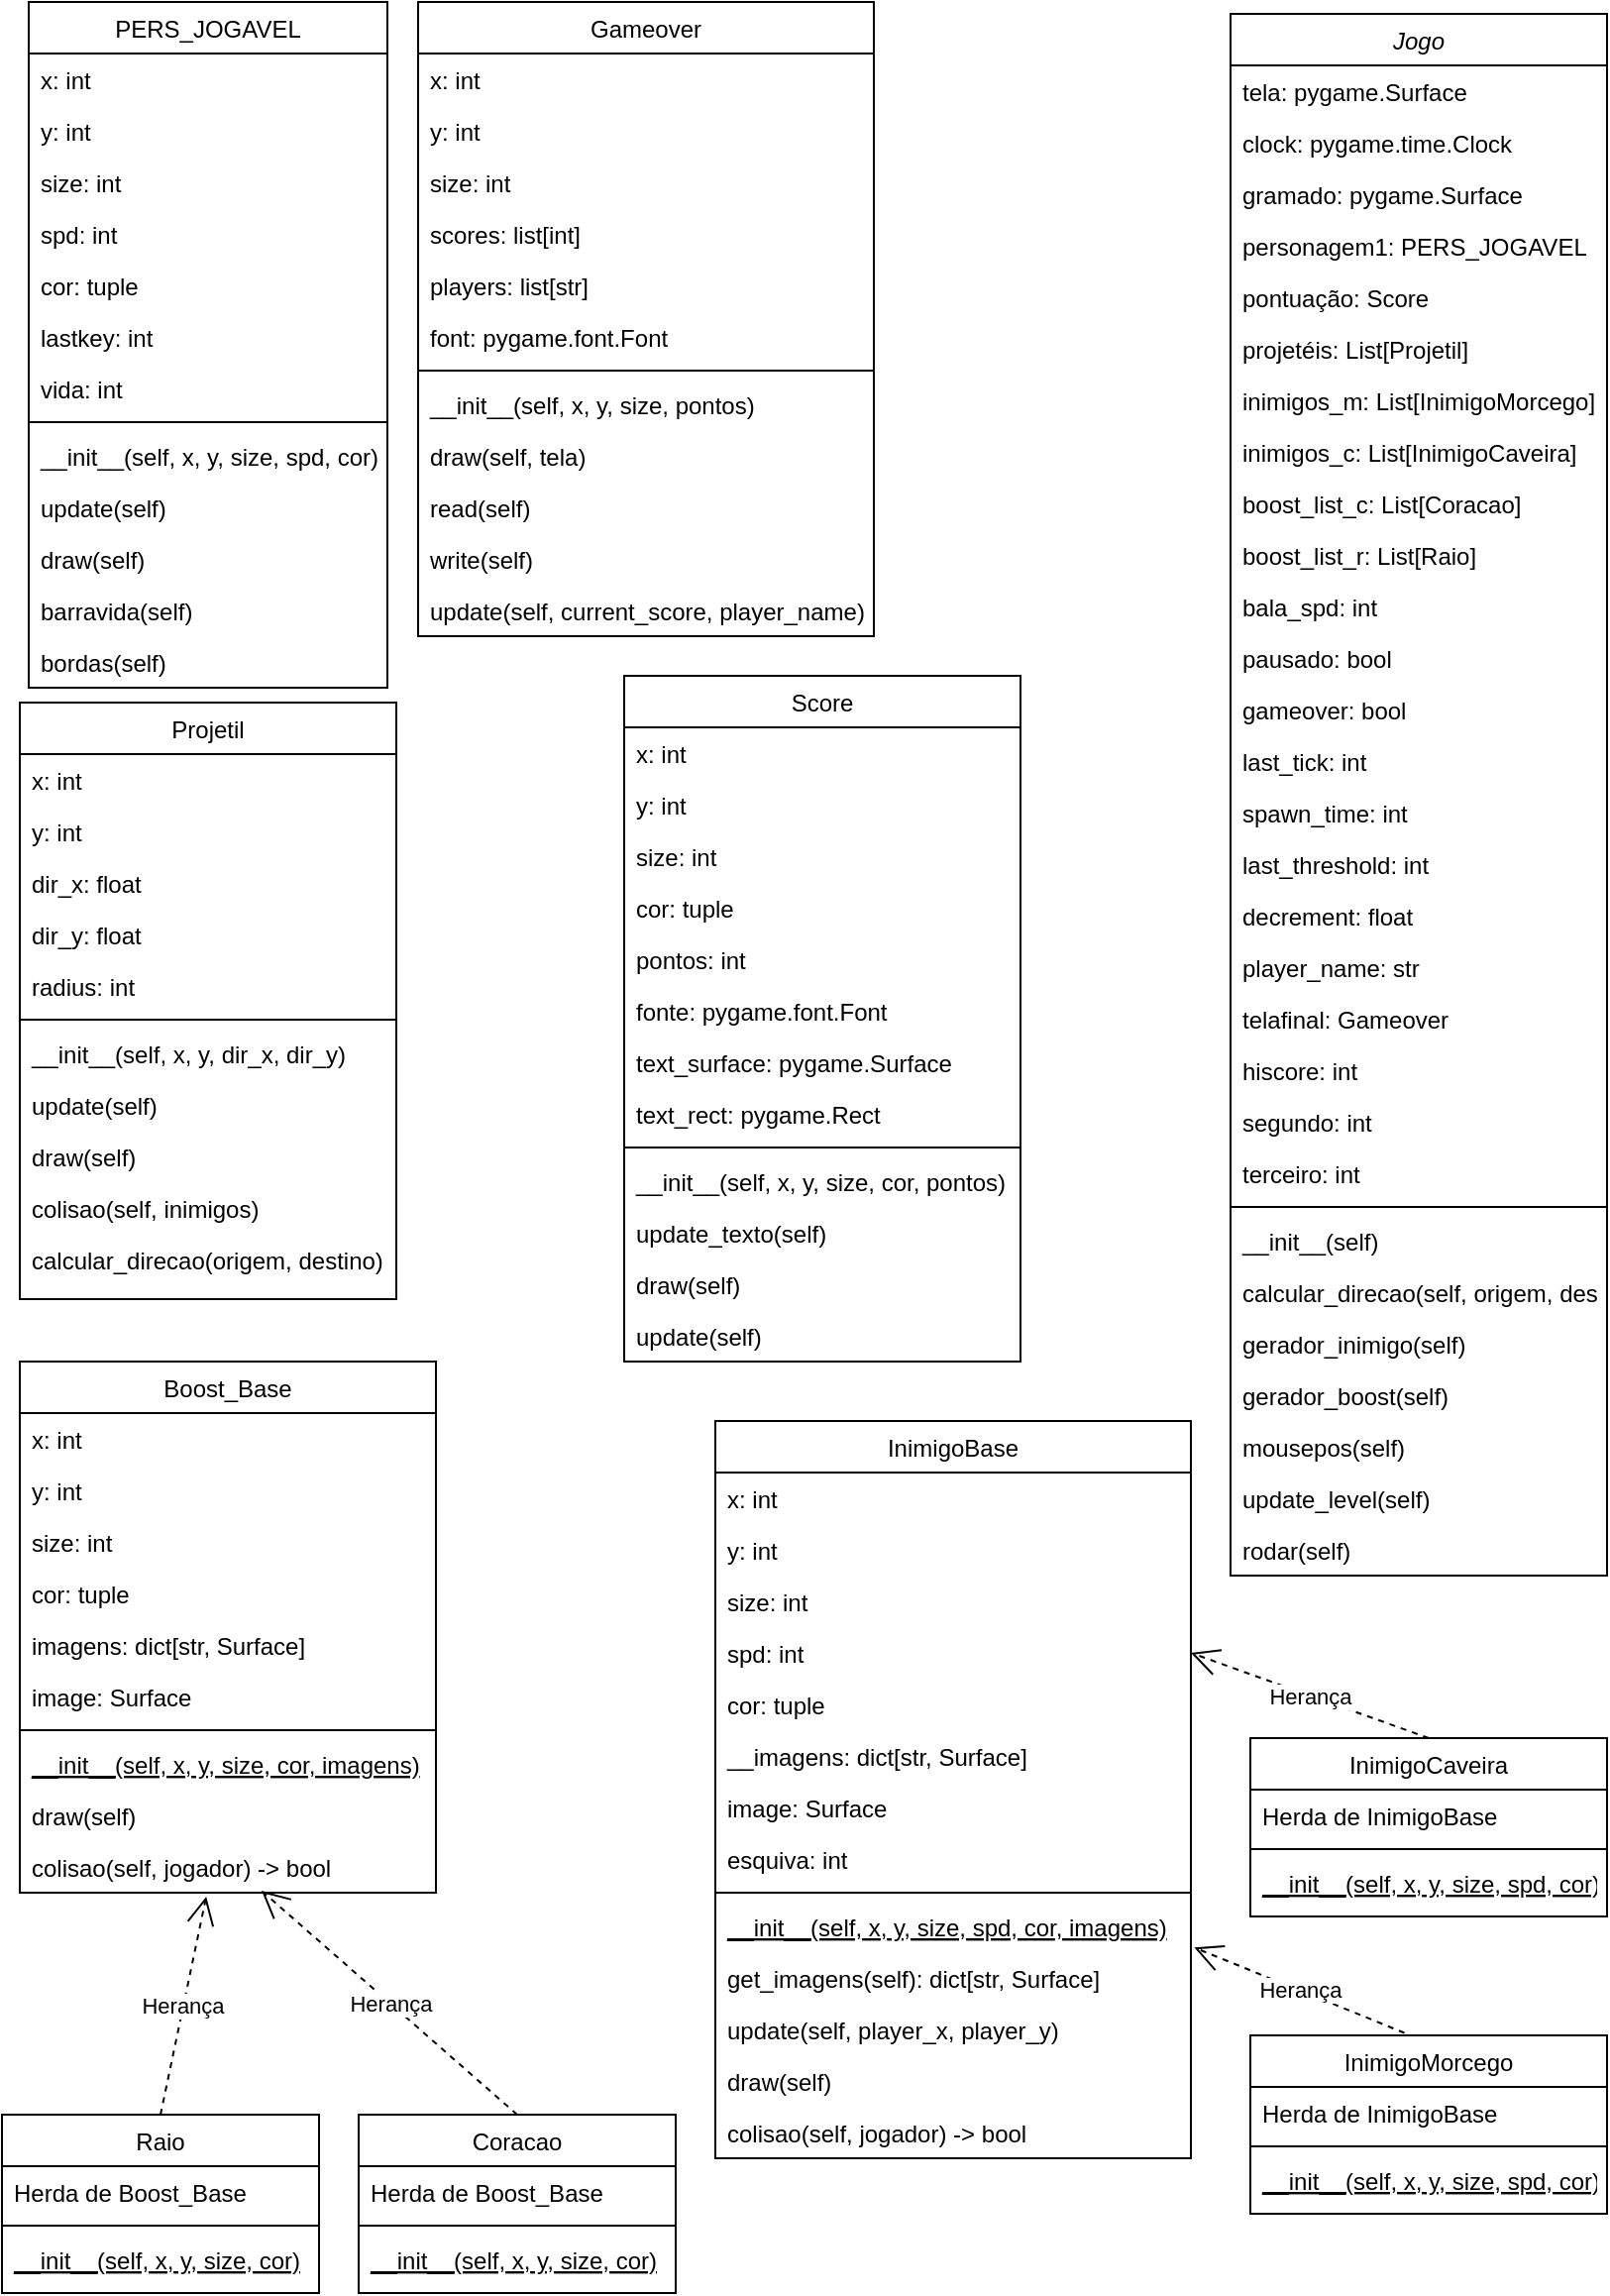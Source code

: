 <mxfile version="24.7.7">
  <diagram id="C5RBs43oDa-KdzZeNtuy" name="Page-1">
    <mxGraphModel dx="2143" dy="1162" grid="1" gridSize="10" guides="1" tooltips="1" connect="1" arrows="1" fold="1" page="1" pageScale="1" pageWidth="827" pageHeight="1169" math="0" shadow="0">
      <root>
        <mxCell id="WIyWlLk6GJQsqaUBKTNV-0" />
        <mxCell id="WIyWlLk6GJQsqaUBKTNV-1" parent="WIyWlLk6GJQsqaUBKTNV-0" />
        <mxCell id="zkfFHV4jXpPFQw0GAbJ--0" value="Jogo" style="swimlane;fontStyle=2;align=center;verticalAlign=top;childLayout=stackLayout;horizontal=1;startSize=26;horizontalStack=0;resizeParent=1;resizeLast=0;collapsible=1;marginBottom=0;rounded=0;shadow=0;strokeWidth=1;" parent="WIyWlLk6GJQsqaUBKTNV-1" vertex="1">
          <mxGeometry x="620" y="10" width="190" height="788" as="geometry">
            <mxRectangle x="230" y="140" width="160" height="26" as="alternateBounds" />
          </mxGeometry>
        </mxCell>
        <mxCell id="zkfFHV4jXpPFQw0GAbJ--1" value="tela: pygame.Surface" style="text;align=left;verticalAlign=top;spacingLeft=4;spacingRight=4;overflow=hidden;rotatable=0;points=[[0,0.5],[1,0.5]];portConstraint=eastwest;" parent="zkfFHV4jXpPFQw0GAbJ--0" vertex="1">
          <mxGeometry y="26" width="190" height="26" as="geometry" />
        </mxCell>
        <mxCell id="zkfFHV4jXpPFQw0GAbJ--2" value="clock: pygame.time.Clock" style="text;align=left;verticalAlign=top;spacingLeft=4;spacingRight=4;overflow=hidden;rotatable=0;points=[[0,0.5],[1,0.5]];portConstraint=eastwest;rounded=0;shadow=0;html=0;" parent="zkfFHV4jXpPFQw0GAbJ--0" vertex="1">
          <mxGeometry y="52" width="190" height="26" as="geometry" />
        </mxCell>
        <mxCell id="zkfFHV4jXpPFQw0GAbJ--3" value="gramado: pygame.Surface" style="text;align=left;verticalAlign=top;spacingLeft=4;spacingRight=4;overflow=hidden;rotatable=0;points=[[0,0.5],[1,0.5]];portConstraint=eastwest;rounded=0;shadow=0;html=0;" parent="zkfFHV4jXpPFQw0GAbJ--0" vertex="1">
          <mxGeometry y="78" width="190" height="26" as="geometry" />
        </mxCell>
        <mxCell id="hK6CQX14Q5LhynV_BCRK-99" value="personagem1: PERS_JOGAVEL" style="text;align=left;verticalAlign=top;spacingLeft=4;spacingRight=4;overflow=hidden;rotatable=0;points=[[0,0.5],[1,0.5]];portConstraint=eastwest;rounded=0;shadow=0;html=0;" vertex="1" parent="zkfFHV4jXpPFQw0GAbJ--0">
          <mxGeometry y="104" width="190" height="26" as="geometry" />
        </mxCell>
        <mxCell id="hK6CQX14Q5LhynV_BCRK-102" value="pontuação: Score" style="text;align=left;verticalAlign=top;spacingLeft=4;spacingRight=4;overflow=hidden;rotatable=0;points=[[0,0.5],[1,0.5]];portConstraint=eastwest;rounded=0;shadow=0;html=0;" vertex="1" parent="zkfFHV4jXpPFQw0GAbJ--0">
          <mxGeometry y="130" width="190" height="26" as="geometry" />
        </mxCell>
        <mxCell id="hK6CQX14Q5LhynV_BCRK-103" value="projetéis: List[Projetil]" style="text;align=left;verticalAlign=top;spacingLeft=4;spacingRight=4;overflow=hidden;rotatable=0;points=[[0,0.5],[1,0.5]];portConstraint=eastwest;rounded=0;shadow=0;html=0;" vertex="1" parent="zkfFHV4jXpPFQw0GAbJ--0">
          <mxGeometry y="156" width="190" height="26" as="geometry" />
        </mxCell>
        <mxCell id="hK6CQX14Q5LhynV_BCRK-104" value="inimigos_m: List[InimigoMorcego]" style="text;align=left;verticalAlign=top;spacingLeft=4;spacingRight=4;overflow=hidden;rotatable=0;points=[[0,0.5],[1,0.5]];portConstraint=eastwest;rounded=0;shadow=0;html=0;" vertex="1" parent="zkfFHV4jXpPFQw0GAbJ--0">
          <mxGeometry y="182" width="190" height="26" as="geometry" />
        </mxCell>
        <mxCell id="hK6CQX14Q5LhynV_BCRK-105" value="inimigos_c: List[InimigoCaveira]" style="text;align=left;verticalAlign=top;spacingLeft=4;spacingRight=4;overflow=hidden;rotatable=0;points=[[0,0.5],[1,0.5]];portConstraint=eastwest;rounded=0;shadow=0;html=0;" vertex="1" parent="zkfFHV4jXpPFQw0GAbJ--0">
          <mxGeometry y="208" width="190" height="26" as="geometry" />
        </mxCell>
        <mxCell id="hK6CQX14Q5LhynV_BCRK-106" value="boost_list_c: List[Coracao]" style="text;align=left;verticalAlign=top;spacingLeft=4;spacingRight=4;overflow=hidden;rotatable=0;points=[[0,0.5],[1,0.5]];portConstraint=eastwest;rounded=0;shadow=0;html=0;" vertex="1" parent="zkfFHV4jXpPFQw0GAbJ--0">
          <mxGeometry y="234" width="190" height="26" as="geometry" />
        </mxCell>
        <mxCell id="hK6CQX14Q5LhynV_BCRK-107" value="boost_list_r: List[Raio]" style="text;align=left;verticalAlign=top;spacingLeft=4;spacingRight=4;overflow=hidden;rotatable=0;points=[[0,0.5],[1,0.5]];portConstraint=eastwest;rounded=0;shadow=0;html=0;" vertex="1" parent="zkfFHV4jXpPFQw0GAbJ--0">
          <mxGeometry y="260" width="190" height="26" as="geometry" />
        </mxCell>
        <mxCell id="hK6CQX14Q5LhynV_BCRK-108" value="bala_spd: int" style="text;align=left;verticalAlign=top;spacingLeft=4;spacingRight=4;overflow=hidden;rotatable=0;points=[[0,0.5],[1,0.5]];portConstraint=eastwest;rounded=0;shadow=0;html=0;" vertex="1" parent="zkfFHV4jXpPFQw0GAbJ--0">
          <mxGeometry y="286" width="190" height="26" as="geometry" />
        </mxCell>
        <mxCell id="hK6CQX14Q5LhynV_BCRK-109" value="pausado: bool" style="text;align=left;verticalAlign=top;spacingLeft=4;spacingRight=4;overflow=hidden;rotatable=0;points=[[0,0.5],[1,0.5]];portConstraint=eastwest;rounded=0;shadow=0;html=0;" vertex="1" parent="zkfFHV4jXpPFQw0GAbJ--0">
          <mxGeometry y="312" width="190" height="26" as="geometry" />
        </mxCell>
        <mxCell id="hK6CQX14Q5LhynV_BCRK-110" value="gameover: bool&#xa;&#xa;" style="text;align=left;verticalAlign=top;spacingLeft=4;spacingRight=4;overflow=hidden;rotatable=0;points=[[0,0.5],[1,0.5]];portConstraint=eastwest;rounded=0;shadow=0;html=0;" vertex="1" parent="zkfFHV4jXpPFQw0GAbJ--0">
          <mxGeometry y="338" width="190" height="26" as="geometry" />
        </mxCell>
        <mxCell id="hK6CQX14Q5LhynV_BCRK-111" value="last_tick: int&#xa;" style="text;align=left;verticalAlign=top;spacingLeft=4;spacingRight=4;overflow=hidden;rotatable=0;points=[[0,0.5],[1,0.5]];portConstraint=eastwest;rounded=0;shadow=0;html=0;" vertex="1" parent="zkfFHV4jXpPFQw0GAbJ--0">
          <mxGeometry y="364" width="190" height="26" as="geometry" />
        </mxCell>
        <mxCell id="hK6CQX14Q5LhynV_BCRK-112" value="spawn_time: int&#xa;" style="text;align=left;verticalAlign=top;spacingLeft=4;spacingRight=4;overflow=hidden;rotatable=0;points=[[0,0.5],[1,0.5]];portConstraint=eastwest;rounded=0;shadow=0;html=0;" vertex="1" parent="zkfFHV4jXpPFQw0GAbJ--0">
          <mxGeometry y="390" width="190" height="26" as="geometry" />
        </mxCell>
        <mxCell id="hK6CQX14Q5LhynV_BCRK-113" value="last_threshold: int&#xa;" style="text;align=left;verticalAlign=top;spacingLeft=4;spacingRight=4;overflow=hidden;rotatable=0;points=[[0,0.5],[1,0.5]];portConstraint=eastwest;rounded=0;shadow=0;html=0;" vertex="1" parent="zkfFHV4jXpPFQw0GAbJ--0">
          <mxGeometry y="416" width="190" height="26" as="geometry" />
        </mxCell>
        <mxCell id="hK6CQX14Q5LhynV_BCRK-114" value="decrement: float&#xa;" style="text;align=left;verticalAlign=top;spacingLeft=4;spacingRight=4;overflow=hidden;rotatable=0;points=[[0,0.5],[1,0.5]];portConstraint=eastwest;rounded=0;shadow=0;html=0;" vertex="1" parent="zkfFHV4jXpPFQw0GAbJ--0">
          <mxGeometry y="442" width="190" height="26" as="geometry" />
        </mxCell>
        <mxCell id="hK6CQX14Q5LhynV_BCRK-116" value="player_name: str&#xa;" style="text;align=left;verticalAlign=top;spacingLeft=4;spacingRight=4;overflow=hidden;rotatable=0;points=[[0,0.5],[1,0.5]];portConstraint=eastwest;rounded=0;shadow=0;html=0;" vertex="1" parent="zkfFHV4jXpPFQw0GAbJ--0">
          <mxGeometry y="468" width="190" height="26" as="geometry" />
        </mxCell>
        <mxCell id="hK6CQX14Q5LhynV_BCRK-117" value="telafinal: Gameover" style="text;align=left;verticalAlign=top;spacingLeft=4;spacingRight=4;overflow=hidden;rotatable=0;points=[[0,0.5],[1,0.5]];portConstraint=eastwest;rounded=0;shadow=0;html=0;" vertex="1" parent="zkfFHV4jXpPFQw0GAbJ--0">
          <mxGeometry y="494" width="190" height="26" as="geometry" />
        </mxCell>
        <mxCell id="hK6CQX14Q5LhynV_BCRK-118" value="hiscore: int" style="text;align=left;verticalAlign=top;spacingLeft=4;spacingRight=4;overflow=hidden;rotatable=0;points=[[0,0.5],[1,0.5]];portConstraint=eastwest;rounded=0;shadow=0;html=0;" vertex="1" parent="zkfFHV4jXpPFQw0GAbJ--0">
          <mxGeometry y="520" width="190" height="26" as="geometry" />
        </mxCell>
        <mxCell id="hK6CQX14Q5LhynV_BCRK-119" value="segundo: int" style="text;align=left;verticalAlign=top;spacingLeft=4;spacingRight=4;overflow=hidden;rotatable=0;points=[[0,0.5],[1,0.5]];portConstraint=eastwest;rounded=0;shadow=0;html=0;" vertex="1" parent="zkfFHV4jXpPFQw0GAbJ--0">
          <mxGeometry y="546" width="190" height="26" as="geometry" />
        </mxCell>
        <mxCell id="hK6CQX14Q5LhynV_BCRK-120" value="terceiro: int" style="text;align=left;verticalAlign=top;spacingLeft=4;spacingRight=4;overflow=hidden;rotatable=0;points=[[0,0.5],[1,0.5]];portConstraint=eastwest;rounded=0;shadow=0;html=0;" vertex="1" parent="zkfFHV4jXpPFQw0GAbJ--0">
          <mxGeometry y="572" width="190" height="26" as="geometry" />
        </mxCell>
        <mxCell id="zkfFHV4jXpPFQw0GAbJ--4" value="" style="line;html=1;strokeWidth=1;align=left;verticalAlign=middle;spacingTop=-1;spacingLeft=3;spacingRight=3;rotatable=0;labelPosition=right;points=[];portConstraint=eastwest;" parent="zkfFHV4jXpPFQw0GAbJ--0" vertex="1">
          <mxGeometry y="598" width="190" height="8" as="geometry" />
        </mxCell>
        <mxCell id="zkfFHV4jXpPFQw0GAbJ--5" value="__init__(self)" style="text;align=left;verticalAlign=top;spacingLeft=4;spacingRight=4;overflow=hidden;rotatable=0;points=[[0,0.5],[1,0.5]];portConstraint=eastwest;" parent="zkfFHV4jXpPFQw0GAbJ--0" vertex="1">
          <mxGeometry y="606" width="190" height="26" as="geometry" />
        </mxCell>
        <mxCell id="hK6CQX14Q5LhynV_BCRK-122" value="calcular_direcao(self, origem, destino)" style="text;align=left;verticalAlign=top;spacingLeft=4;spacingRight=4;overflow=hidden;rotatable=0;points=[[0,0.5],[1,0.5]];portConstraint=eastwest;" vertex="1" parent="zkfFHV4jXpPFQw0GAbJ--0">
          <mxGeometry y="632" width="190" height="26" as="geometry" />
        </mxCell>
        <mxCell id="hK6CQX14Q5LhynV_BCRK-123" value="gerador_inimigo(self)" style="text;align=left;verticalAlign=top;spacingLeft=4;spacingRight=4;overflow=hidden;rotatable=0;points=[[0,0.5],[1,0.5]];portConstraint=eastwest;" vertex="1" parent="zkfFHV4jXpPFQw0GAbJ--0">
          <mxGeometry y="658" width="190" height="26" as="geometry" />
        </mxCell>
        <mxCell id="hK6CQX14Q5LhynV_BCRK-124" value="gerador_boost(self)" style="text;align=left;verticalAlign=top;spacingLeft=4;spacingRight=4;overflow=hidden;rotatable=0;points=[[0,0.5],[1,0.5]];portConstraint=eastwest;" vertex="1" parent="zkfFHV4jXpPFQw0GAbJ--0">
          <mxGeometry y="684" width="190" height="26" as="geometry" />
        </mxCell>
        <mxCell id="hK6CQX14Q5LhynV_BCRK-125" value="mousepos(self)" style="text;align=left;verticalAlign=top;spacingLeft=4;spacingRight=4;overflow=hidden;rotatable=0;points=[[0,0.5],[1,0.5]];portConstraint=eastwest;" vertex="1" parent="zkfFHV4jXpPFQw0GAbJ--0">
          <mxGeometry y="710" width="190" height="26" as="geometry" />
        </mxCell>
        <mxCell id="hK6CQX14Q5LhynV_BCRK-126" value="update_level(self)" style="text;align=left;verticalAlign=top;spacingLeft=4;spacingRight=4;overflow=hidden;rotatable=0;points=[[0,0.5],[1,0.5]];portConstraint=eastwest;" vertex="1" parent="zkfFHV4jXpPFQw0GAbJ--0">
          <mxGeometry y="736" width="190" height="26" as="geometry" />
        </mxCell>
        <mxCell id="hK6CQX14Q5LhynV_BCRK-127" value="rodar(self)" style="text;align=left;verticalAlign=top;spacingLeft=4;spacingRight=4;overflow=hidden;rotatable=0;points=[[0,0.5],[1,0.5]];portConstraint=eastwest;" vertex="1" parent="zkfFHV4jXpPFQw0GAbJ--0">
          <mxGeometry y="762" width="190" height="26" as="geometry" />
        </mxCell>
        <mxCell id="zkfFHV4jXpPFQw0GAbJ--6" value="InimigoBase" style="swimlane;fontStyle=0;align=center;verticalAlign=top;childLayout=stackLayout;horizontal=1;startSize=26;horizontalStack=0;resizeParent=1;resizeLast=0;collapsible=1;marginBottom=0;rounded=0;shadow=0;strokeWidth=1;" parent="WIyWlLk6GJQsqaUBKTNV-1" vertex="1">
          <mxGeometry x="360" y="720" width="240" height="372" as="geometry">
            <mxRectangle x="130" y="380" width="160" height="26" as="alternateBounds" />
          </mxGeometry>
        </mxCell>
        <mxCell id="zkfFHV4jXpPFQw0GAbJ--7" value="x: int" style="text;align=left;verticalAlign=top;spacingLeft=4;spacingRight=4;overflow=hidden;rotatable=0;points=[[0,0.5],[1,0.5]];portConstraint=eastwest;" parent="zkfFHV4jXpPFQw0GAbJ--6" vertex="1">
          <mxGeometry y="26" width="240" height="26" as="geometry" />
        </mxCell>
        <mxCell id="zkfFHV4jXpPFQw0GAbJ--8" value="y: int" style="text;align=left;verticalAlign=top;spacingLeft=4;spacingRight=4;overflow=hidden;rotatable=0;points=[[0,0.5],[1,0.5]];portConstraint=eastwest;rounded=0;shadow=0;html=0;" parent="zkfFHV4jXpPFQw0GAbJ--6" vertex="1">
          <mxGeometry y="52" width="240" height="26" as="geometry" />
        </mxCell>
        <mxCell id="hK6CQX14Q5LhynV_BCRK-34" value="size: int" style="text;align=left;verticalAlign=top;spacingLeft=4;spacingRight=4;overflow=hidden;rotatable=0;points=[[0,0.5],[1,0.5]];portConstraint=eastwest;rounded=0;shadow=0;html=0;" vertex="1" parent="zkfFHV4jXpPFQw0GAbJ--6">
          <mxGeometry y="78" width="240" height="26" as="geometry" />
        </mxCell>
        <mxCell id="hK6CQX14Q5LhynV_BCRK-35" value="spd: int" style="text;align=left;verticalAlign=top;spacingLeft=4;spacingRight=4;overflow=hidden;rotatable=0;points=[[0,0.5],[1,0.5]];portConstraint=eastwest;rounded=0;shadow=0;html=0;" vertex="1" parent="zkfFHV4jXpPFQw0GAbJ--6">
          <mxGeometry y="104" width="240" height="26" as="geometry" />
        </mxCell>
        <mxCell id="hK6CQX14Q5LhynV_BCRK-36" value="cor: tuple" style="text;align=left;verticalAlign=top;spacingLeft=4;spacingRight=4;overflow=hidden;rotatable=0;points=[[0,0.5],[1,0.5]];portConstraint=eastwest;rounded=0;shadow=0;html=0;" vertex="1" parent="zkfFHV4jXpPFQw0GAbJ--6">
          <mxGeometry y="130" width="240" height="26" as="geometry" />
        </mxCell>
        <mxCell id="hK6CQX14Q5LhynV_BCRK-37" value="__imagens: dict[str, Surface]" style="text;align=left;verticalAlign=top;spacingLeft=4;spacingRight=4;overflow=hidden;rotatable=0;points=[[0,0.5],[1,0.5]];portConstraint=eastwest;rounded=0;shadow=0;html=0;" vertex="1" parent="zkfFHV4jXpPFQw0GAbJ--6">
          <mxGeometry y="156" width="240" height="26" as="geometry" />
        </mxCell>
        <mxCell id="hK6CQX14Q5LhynV_BCRK-38" value="image: Surface" style="text;align=left;verticalAlign=top;spacingLeft=4;spacingRight=4;overflow=hidden;rotatable=0;points=[[0,0.5],[1,0.5]];portConstraint=eastwest;rounded=0;shadow=0;html=0;" vertex="1" parent="zkfFHV4jXpPFQw0GAbJ--6">
          <mxGeometry y="182" width="240" height="26" as="geometry" />
        </mxCell>
        <mxCell id="hK6CQX14Q5LhynV_BCRK-39" value="esquiva: int" style="text;align=left;verticalAlign=top;spacingLeft=4;spacingRight=4;overflow=hidden;rotatable=0;points=[[0,0.5],[1,0.5]];portConstraint=eastwest;rounded=0;shadow=0;html=0;" vertex="1" parent="zkfFHV4jXpPFQw0GAbJ--6">
          <mxGeometry y="208" width="240" height="26" as="geometry" />
        </mxCell>
        <mxCell id="zkfFHV4jXpPFQw0GAbJ--9" value="" style="line;html=1;strokeWidth=1;align=left;verticalAlign=middle;spacingTop=-1;spacingLeft=3;spacingRight=3;rotatable=0;labelPosition=right;points=[];portConstraint=eastwest;" parent="zkfFHV4jXpPFQw0GAbJ--6" vertex="1">
          <mxGeometry y="234" width="240" height="8" as="geometry" />
        </mxCell>
        <mxCell id="zkfFHV4jXpPFQw0GAbJ--10" value="__init__(self, x, y, size, spd, cor, imagens)" style="text;align=left;verticalAlign=top;spacingLeft=4;spacingRight=4;overflow=hidden;rotatable=0;points=[[0,0.5],[1,0.5]];portConstraint=eastwest;fontStyle=4" parent="zkfFHV4jXpPFQw0GAbJ--6" vertex="1">
          <mxGeometry y="242" width="240" height="26" as="geometry" />
        </mxCell>
        <mxCell id="zkfFHV4jXpPFQw0GAbJ--11" value="get_imagens(self): dict[str, Surface]" style="text;align=left;verticalAlign=top;spacingLeft=4;spacingRight=4;overflow=hidden;rotatable=0;points=[[0,0.5],[1,0.5]];portConstraint=eastwest;" parent="zkfFHV4jXpPFQw0GAbJ--6" vertex="1">
          <mxGeometry y="268" width="240" height="26" as="geometry" />
        </mxCell>
        <mxCell id="hK6CQX14Q5LhynV_BCRK-40" value="update(self, player_x, player_y)" style="text;align=left;verticalAlign=top;spacingLeft=4;spacingRight=4;overflow=hidden;rotatable=0;points=[[0,0.5],[1,0.5]];portConstraint=eastwest;" vertex="1" parent="zkfFHV4jXpPFQw0GAbJ--6">
          <mxGeometry y="294" width="240" height="26" as="geometry" />
        </mxCell>
        <mxCell id="hK6CQX14Q5LhynV_BCRK-41" value="draw(self)" style="text;align=left;verticalAlign=top;spacingLeft=4;spacingRight=4;overflow=hidden;rotatable=0;points=[[0,0.5],[1,0.5]];portConstraint=eastwest;" vertex="1" parent="zkfFHV4jXpPFQw0GAbJ--6">
          <mxGeometry y="320" width="240" height="26" as="geometry" />
        </mxCell>
        <mxCell id="hK6CQX14Q5LhynV_BCRK-42" value="colisao(self, jogador) -&gt; bool" style="text;align=left;verticalAlign=top;spacingLeft=4;spacingRight=4;overflow=hidden;rotatable=0;points=[[0,0.5],[1,0.5]];portConstraint=eastwest;" vertex="1" parent="zkfFHV4jXpPFQw0GAbJ--6">
          <mxGeometry y="346" width="240" height="26" as="geometry" />
        </mxCell>
        <mxCell id="zkfFHV4jXpPFQw0GAbJ--13" value="PERS_JOGAVEL" style="swimlane;fontStyle=0;align=center;verticalAlign=top;childLayout=stackLayout;horizontal=1;startSize=26;horizontalStack=0;resizeParent=1;resizeLast=0;collapsible=1;marginBottom=0;rounded=0;shadow=0;strokeWidth=1;" parent="WIyWlLk6GJQsqaUBKTNV-1" vertex="1">
          <mxGeometry x="13.5" y="4" width="181" height="346" as="geometry">
            <mxRectangle x="340" y="380" width="170" height="26" as="alternateBounds" />
          </mxGeometry>
        </mxCell>
        <mxCell id="zkfFHV4jXpPFQw0GAbJ--14" value="x: int" style="text;align=left;verticalAlign=top;spacingLeft=4;spacingRight=4;overflow=hidden;rotatable=0;points=[[0,0.5],[1,0.5]];portConstraint=eastwest;" parent="zkfFHV4jXpPFQw0GAbJ--13" vertex="1">
          <mxGeometry y="26" width="181" height="26" as="geometry" />
        </mxCell>
        <mxCell id="hK6CQX14Q5LhynV_BCRK-54" value="y: int" style="text;align=left;verticalAlign=top;spacingLeft=4;spacingRight=4;overflow=hidden;rotatable=0;points=[[0,0.5],[1,0.5]];portConstraint=eastwest;" vertex="1" parent="zkfFHV4jXpPFQw0GAbJ--13">
          <mxGeometry y="52" width="181" height="26" as="geometry" />
        </mxCell>
        <mxCell id="hK6CQX14Q5LhynV_BCRK-55" value="size: int" style="text;align=left;verticalAlign=top;spacingLeft=4;spacingRight=4;overflow=hidden;rotatable=0;points=[[0,0.5],[1,0.5]];portConstraint=eastwest;" vertex="1" parent="zkfFHV4jXpPFQw0GAbJ--13">
          <mxGeometry y="78" width="181" height="26" as="geometry" />
        </mxCell>
        <mxCell id="hK6CQX14Q5LhynV_BCRK-56" value="spd: int" style="text;align=left;verticalAlign=top;spacingLeft=4;spacingRight=4;overflow=hidden;rotatable=0;points=[[0,0.5],[1,0.5]];portConstraint=eastwest;" vertex="1" parent="zkfFHV4jXpPFQw0GAbJ--13">
          <mxGeometry y="104" width="181" height="26" as="geometry" />
        </mxCell>
        <mxCell id="hK6CQX14Q5LhynV_BCRK-57" value="cor: tuple" style="text;align=left;verticalAlign=top;spacingLeft=4;spacingRight=4;overflow=hidden;rotatable=0;points=[[0,0.5],[1,0.5]];portConstraint=eastwest;" vertex="1" parent="zkfFHV4jXpPFQw0GAbJ--13">
          <mxGeometry y="130" width="181" height="26" as="geometry" />
        </mxCell>
        <mxCell id="hK6CQX14Q5LhynV_BCRK-58" value="lastkey: int" style="text;align=left;verticalAlign=top;spacingLeft=4;spacingRight=4;overflow=hidden;rotatable=0;points=[[0,0.5],[1,0.5]];portConstraint=eastwest;" vertex="1" parent="zkfFHV4jXpPFQw0GAbJ--13">
          <mxGeometry y="156" width="181" height="26" as="geometry" />
        </mxCell>
        <mxCell id="hK6CQX14Q5LhynV_BCRK-61" value="vida: int" style="text;align=left;verticalAlign=top;spacingLeft=4;spacingRight=4;overflow=hidden;rotatable=0;points=[[0,0.5],[1,0.5]];portConstraint=eastwest;" vertex="1" parent="zkfFHV4jXpPFQw0GAbJ--13">
          <mxGeometry y="182" width="181" height="26" as="geometry" />
        </mxCell>
        <mxCell id="zkfFHV4jXpPFQw0GAbJ--15" value="" style="line;html=1;strokeWidth=1;align=left;verticalAlign=middle;spacingTop=-1;spacingLeft=3;spacingRight=3;rotatable=0;labelPosition=right;points=[];portConstraint=eastwest;" parent="zkfFHV4jXpPFQw0GAbJ--13" vertex="1">
          <mxGeometry y="208" width="181" height="8" as="geometry" />
        </mxCell>
        <mxCell id="hK6CQX14Q5LhynV_BCRK-59" value="__init__(self, x, y, size, spd, cor)" style="text;align=left;verticalAlign=top;spacingLeft=4;spacingRight=4;overflow=hidden;rotatable=0;points=[[0,0.5],[1,0.5]];portConstraint=eastwest;" vertex="1" parent="zkfFHV4jXpPFQw0GAbJ--13">
          <mxGeometry y="216" width="181" height="26" as="geometry" />
        </mxCell>
        <mxCell id="hK6CQX14Q5LhynV_BCRK-62" value="update(self)" style="text;align=left;verticalAlign=top;spacingLeft=4;spacingRight=4;overflow=hidden;rotatable=0;points=[[0,0.5],[1,0.5]];portConstraint=eastwest;" vertex="1" parent="zkfFHV4jXpPFQw0GAbJ--13">
          <mxGeometry y="242" width="181" height="26" as="geometry" />
        </mxCell>
        <mxCell id="hK6CQX14Q5LhynV_BCRK-63" value="draw(self)" style="text;align=left;verticalAlign=top;spacingLeft=4;spacingRight=4;overflow=hidden;rotatable=0;points=[[0,0.5],[1,0.5]];portConstraint=eastwest;" vertex="1" parent="zkfFHV4jXpPFQw0GAbJ--13">
          <mxGeometry y="268" width="181" height="26" as="geometry" />
        </mxCell>
        <mxCell id="hK6CQX14Q5LhynV_BCRK-64" value="barravida(self)" style="text;align=left;verticalAlign=top;spacingLeft=4;spacingRight=4;overflow=hidden;rotatable=0;points=[[0,0.5],[1,0.5]];portConstraint=eastwest;" vertex="1" parent="zkfFHV4jXpPFQw0GAbJ--13">
          <mxGeometry y="294" width="181" height="26" as="geometry" />
        </mxCell>
        <mxCell id="hK6CQX14Q5LhynV_BCRK-65" value="bordas(self)" style="text;align=left;verticalAlign=top;spacingLeft=4;spacingRight=4;overflow=hidden;rotatable=0;points=[[0,0.5],[1,0.5]];portConstraint=eastwest;" vertex="1" parent="zkfFHV4jXpPFQw0GAbJ--13">
          <mxGeometry y="320" width="181" height="26" as="geometry" />
        </mxCell>
        <mxCell id="zkfFHV4jXpPFQw0GAbJ--17" value="Gameover" style="swimlane;fontStyle=0;align=center;verticalAlign=top;childLayout=stackLayout;horizontal=1;startSize=26;horizontalStack=0;resizeParent=1;resizeLast=0;collapsible=1;marginBottom=0;rounded=0;shadow=0;strokeWidth=1;" parent="WIyWlLk6GJQsqaUBKTNV-1" vertex="1">
          <mxGeometry x="210" y="4" width="230" height="320" as="geometry">
            <mxRectangle x="550" y="140" width="160" height="26" as="alternateBounds" />
          </mxGeometry>
        </mxCell>
        <mxCell id="zkfFHV4jXpPFQw0GAbJ--18" value="x: int" style="text;align=left;verticalAlign=top;spacingLeft=4;spacingRight=4;overflow=hidden;rotatable=0;points=[[0,0.5],[1,0.5]];portConstraint=eastwest;" parent="zkfFHV4jXpPFQw0GAbJ--17" vertex="1">
          <mxGeometry y="26" width="230" height="26" as="geometry" />
        </mxCell>
        <mxCell id="zkfFHV4jXpPFQw0GAbJ--19" value="y: int" style="text;align=left;verticalAlign=top;spacingLeft=4;spacingRight=4;overflow=hidden;rotatable=0;points=[[0,0.5],[1,0.5]];portConstraint=eastwest;rounded=0;shadow=0;html=0;" parent="zkfFHV4jXpPFQw0GAbJ--17" vertex="1">
          <mxGeometry y="52" width="230" height="26" as="geometry" />
        </mxCell>
        <mxCell id="zkfFHV4jXpPFQw0GAbJ--20" value="size: int" style="text;align=left;verticalAlign=top;spacingLeft=4;spacingRight=4;overflow=hidden;rotatable=0;points=[[0,0.5],[1,0.5]];portConstraint=eastwest;rounded=0;shadow=0;html=0;" parent="zkfFHV4jXpPFQw0GAbJ--17" vertex="1">
          <mxGeometry y="78" width="230" height="26" as="geometry" />
        </mxCell>
        <mxCell id="zkfFHV4jXpPFQw0GAbJ--21" value="scores: list[int]" style="text;align=left;verticalAlign=top;spacingLeft=4;spacingRight=4;overflow=hidden;rotatable=0;points=[[0,0.5],[1,0.5]];portConstraint=eastwest;rounded=0;shadow=0;html=0;" parent="zkfFHV4jXpPFQw0GAbJ--17" vertex="1">
          <mxGeometry y="104" width="230" height="26" as="geometry" />
        </mxCell>
        <mxCell id="zkfFHV4jXpPFQw0GAbJ--22" value="players: list[str]" style="text;align=left;verticalAlign=top;spacingLeft=4;spacingRight=4;overflow=hidden;rotatable=0;points=[[0,0.5],[1,0.5]];portConstraint=eastwest;rounded=0;shadow=0;html=0;" parent="zkfFHV4jXpPFQw0GAbJ--17" vertex="1">
          <mxGeometry y="130" width="230" height="26" as="geometry" />
        </mxCell>
        <mxCell id="hK6CQX14Q5LhynV_BCRK-50" value="font: pygame.font.Font" style="text;align=left;verticalAlign=top;spacingLeft=4;spacingRight=4;overflow=hidden;rotatable=0;points=[[0,0.5],[1,0.5]];portConstraint=eastwest;rounded=0;shadow=0;html=0;" vertex="1" parent="zkfFHV4jXpPFQw0GAbJ--17">
          <mxGeometry y="156" width="230" height="26" as="geometry" />
        </mxCell>
        <mxCell id="zkfFHV4jXpPFQw0GAbJ--23" value="" style="line;html=1;strokeWidth=1;align=left;verticalAlign=middle;spacingTop=-1;spacingLeft=3;spacingRight=3;rotatable=0;labelPosition=right;points=[];portConstraint=eastwest;" parent="zkfFHV4jXpPFQw0GAbJ--17" vertex="1">
          <mxGeometry y="182" width="230" height="8" as="geometry" />
        </mxCell>
        <mxCell id="zkfFHV4jXpPFQw0GAbJ--24" value="__init__(self, x, y, size, pontos)" style="text;align=left;verticalAlign=top;spacingLeft=4;spacingRight=4;overflow=hidden;rotatable=0;points=[[0,0.5],[1,0.5]];portConstraint=eastwest;" parent="zkfFHV4jXpPFQw0GAbJ--17" vertex="1">
          <mxGeometry y="190" width="230" height="26" as="geometry" />
        </mxCell>
        <mxCell id="zkfFHV4jXpPFQw0GAbJ--25" value="draw(self, tela)" style="text;align=left;verticalAlign=top;spacingLeft=4;spacingRight=4;overflow=hidden;rotatable=0;points=[[0,0.5],[1,0.5]];portConstraint=eastwest;" parent="zkfFHV4jXpPFQw0GAbJ--17" vertex="1">
          <mxGeometry y="216" width="230" height="26" as="geometry" />
        </mxCell>
        <mxCell id="hK6CQX14Q5LhynV_BCRK-51" value="read(self)" style="text;align=left;verticalAlign=top;spacingLeft=4;spacingRight=4;overflow=hidden;rotatable=0;points=[[0,0.5],[1,0.5]];portConstraint=eastwest;" vertex="1" parent="zkfFHV4jXpPFQw0GAbJ--17">
          <mxGeometry y="242" width="230" height="26" as="geometry" />
        </mxCell>
        <mxCell id="hK6CQX14Q5LhynV_BCRK-52" value="write(self)" style="text;align=left;verticalAlign=top;spacingLeft=4;spacingRight=4;overflow=hidden;rotatable=0;points=[[0,0.5],[1,0.5]];portConstraint=eastwest;" vertex="1" parent="zkfFHV4jXpPFQw0GAbJ--17">
          <mxGeometry y="268" width="230" height="26" as="geometry" />
        </mxCell>
        <mxCell id="hK6CQX14Q5LhynV_BCRK-53" value="update(self, current_score, player_name)" style="text;align=left;verticalAlign=top;spacingLeft=4;spacingRight=4;overflow=hidden;rotatable=0;points=[[0,0.5],[1,0.5]];portConstraint=eastwest;" vertex="1" parent="zkfFHV4jXpPFQw0GAbJ--17">
          <mxGeometry y="294" width="230" height="26" as="geometry" />
        </mxCell>
        <mxCell id="hK6CQX14Q5LhynV_BCRK-0" value="InimigoCaveira" style="swimlane;fontStyle=0;align=center;verticalAlign=top;childLayout=stackLayout;horizontal=1;startSize=26;horizontalStack=0;resizeParent=1;resizeLast=0;collapsible=1;marginBottom=0;rounded=0;shadow=0;strokeWidth=1;" vertex="1" parent="WIyWlLk6GJQsqaUBKTNV-1">
          <mxGeometry x="630" y="880" width="180" height="90" as="geometry">
            <mxRectangle x="130" y="380" width="160" height="26" as="alternateBounds" />
          </mxGeometry>
        </mxCell>
        <mxCell id="hK6CQX14Q5LhynV_BCRK-1" value="Herda de InimigoBase" style="text;align=left;verticalAlign=top;spacingLeft=4;spacingRight=4;overflow=hidden;rotatable=0;points=[[0,0.5],[1,0.5]];portConstraint=eastwest;" vertex="1" parent="hK6CQX14Q5LhynV_BCRK-0">
          <mxGeometry y="26" width="180" height="26" as="geometry" />
        </mxCell>
        <mxCell id="hK6CQX14Q5LhynV_BCRK-3" value="" style="line;html=1;strokeWidth=1;align=left;verticalAlign=middle;spacingTop=-1;spacingLeft=3;spacingRight=3;rotatable=0;labelPosition=right;points=[];portConstraint=eastwest;" vertex="1" parent="hK6CQX14Q5LhynV_BCRK-0">
          <mxGeometry y="52" width="180" height="8" as="geometry" />
        </mxCell>
        <mxCell id="hK6CQX14Q5LhynV_BCRK-4" value="__init__(self, x, y, size, spd, cor)" style="text;align=left;verticalAlign=top;spacingLeft=4;spacingRight=4;overflow=hidden;rotatable=0;points=[[0,0.5],[1,0.5]];portConstraint=eastwest;fontStyle=4" vertex="1" parent="hK6CQX14Q5LhynV_BCRK-0">
          <mxGeometry y="60" width="180" height="26" as="geometry" />
        </mxCell>
        <mxCell id="hK6CQX14Q5LhynV_BCRK-6" value="InimigoMorcego" style="swimlane;fontStyle=0;align=center;verticalAlign=top;childLayout=stackLayout;horizontal=1;startSize=26;horizontalStack=0;resizeParent=1;resizeLast=0;collapsible=1;marginBottom=0;rounded=0;shadow=0;strokeWidth=1;" vertex="1" parent="WIyWlLk6GJQsqaUBKTNV-1">
          <mxGeometry x="630" y="1030" width="180" height="90" as="geometry">
            <mxRectangle x="130" y="380" width="160" height="26" as="alternateBounds" />
          </mxGeometry>
        </mxCell>
        <mxCell id="hK6CQX14Q5LhynV_BCRK-7" value="Herda de InimigoBase" style="text;align=left;verticalAlign=top;spacingLeft=4;spacingRight=4;overflow=hidden;rotatable=0;points=[[0,0.5],[1,0.5]];portConstraint=eastwest;" vertex="1" parent="hK6CQX14Q5LhynV_BCRK-6">
          <mxGeometry y="26" width="180" height="26" as="geometry" />
        </mxCell>
        <mxCell id="hK6CQX14Q5LhynV_BCRK-9" value="" style="line;html=1;strokeWidth=1;align=left;verticalAlign=middle;spacingTop=-1;spacingLeft=3;spacingRight=3;rotatable=0;labelPosition=right;points=[];portConstraint=eastwest;" vertex="1" parent="hK6CQX14Q5LhynV_BCRK-6">
          <mxGeometry y="52" width="180" height="8" as="geometry" />
        </mxCell>
        <mxCell id="hK6CQX14Q5LhynV_BCRK-10" value="__init__(self, x, y, size, spd, cor)" style="text;align=left;verticalAlign=top;spacingLeft=4;spacingRight=4;overflow=hidden;rotatable=0;points=[[0,0.5],[1,0.5]];portConstraint=eastwest;fontStyle=4" vertex="1" parent="hK6CQX14Q5LhynV_BCRK-6">
          <mxGeometry y="60" width="180" height="26" as="geometry" />
        </mxCell>
        <mxCell id="hK6CQX14Q5LhynV_BCRK-12" value="Herança" style="endArrow=open;endSize=12;dashed=1;html=1;rounded=0;exitX=0.432;exitY=-0.014;exitDx=0;exitDy=0;exitPerimeter=0;entryX=1.007;entryY=-0.089;entryDx=0;entryDy=0;entryPerimeter=0;" edge="1" parent="WIyWlLk6GJQsqaUBKTNV-1" source="hK6CQX14Q5LhynV_BCRK-6" target="zkfFHV4jXpPFQw0GAbJ--11">
          <mxGeometry width="160" relative="1" as="geometry">
            <mxPoint x="630" y="1010" as="sourcePoint" />
            <mxPoint x="600" y="1010" as="targetPoint" />
          </mxGeometry>
        </mxCell>
        <mxCell id="hK6CQX14Q5LhynV_BCRK-13" value="Herança" style="endArrow=open;endSize=12;dashed=1;html=1;rounded=0;entryX=1;entryY=0.5;entryDx=0;entryDy=0;exitX=0.5;exitY=0;exitDx=0;exitDy=0;" edge="1" parent="WIyWlLk6GJQsqaUBKTNV-1" source="hK6CQX14Q5LhynV_BCRK-0" target="hK6CQX14Q5LhynV_BCRK-35">
          <mxGeometry width="160" relative="1" as="geometry">
            <mxPoint x="679" y="1109" as="sourcePoint" />
            <mxPoint x="585" y="998" as="targetPoint" />
          </mxGeometry>
        </mxCell>
        <mxCell id="hK6CQX14Q5LhynV_BCRK-14" value="Boost_Base" style="swimlane;fontStyle=0;align=center;verticalAlign=top;childLayout=stackLayout;horizontal=1;startSize=26;horizontalStack=0;resizeParent=1;resizeLast=0;collapsible=1;marginBottom=0;rounded=0;shadow=0;strokeWidth=1;" vertex="1" parent="WIyWlLk6GJQsqaUBKTNV-1">
          <mxGeometry x="9" y="690" width="210" height="268" as="geometry">
            <mxRectangle x="130" y="380" width="160" height="26" as="alternateBounds" />
          </mxGeometry>
        </mxCell>
        <mxCell id="hK6CQX14Q5LhynV_BCRK-15" value="x: int" style="text;align=left;verticalAlign=top;spacingLeft=4;spacingRight=4;overflow=hidden;rotatable=0;points=[[0,0.5],[1,0.5]];portConstraint=eastwest;" vertex="1" parent="hK6CQX14Q5LhynV_BCRK-14">
          <mxGeometry y="26" width="210" height="26" as="geometry" />
        </mxCell>
        <mxCell id="hK6CQX14Q5LhynV_BCRK-16" value="y: int" style="text;align=left;verticalAlign=top;spacingLeft=4;spacingRight=4;overflow=hidden;rotatable=0;points=[[0,0.5],[1,0.5]];portConstraint=eastwest;rounded=0;shadow=0;html=0;" vertex="1" parent="hK6CQX14Q5LhynV_BCRK-14">
          <mxGeometry y="52" width="210" height="26" as="geometry" />
        </mxCell>
        <mxCell id="hK6CQX14Q5LhynV_BCRK-44" value="size: int" style="text;align=left;verticalAlign=top;spacingLeft=4;spacingRight=4;overflow=hidden;rotatable=0;points=[[0,0.5],[1,0.5]];portConstraint=eastwest;rounded=0;shadow=0;html=0;" vertex="1" parent="hK6CQX14Q5LhynV_BCRK-14">
          <mxGeometry y="78" width="210" height="26" as="geometry" />
        </mxCell>
        <mxCell id="hK6CQX14Q5LhynV_BCRK-45" value="cor: tuple" style="text;align=left;verticalAlign=top;spacingLeft=4;spacingRight=4;overflow=hidden;rotatable=0;points=[[0,0.5],[1,0.5]];portConstraint=eastwest;rounded=0;shadow=0;html=0;" vertex="1" parent="hK6CQX14Q5LhynV_BCRK-14">
          <mxGeometry y="104" width="210" height="26" as="geometry" />
        </mxCell>
        <mxCell id="hK6CQX14Q5LhynV_BCRK-46" value="imagens: dict[str, Surface]" style="text;align=left;verticalAlign=top;spacingLeft=4;spacingRight=4;overflow=hidden;rotatable=0;points=[[0,0.5],[1,0.5]];portConstraint=eastwest;rounded=0;shadow=0;html=0;" vertex="1" parent="hK6CQX14Q5LhynV_BCRK-14">
          <mxGeometry y="130" width="210" height="26" as="geometry" />
        </mxCell>
        <mxCell id="hK6CQX14Q5LhynV_BCRK-47" value="image: Surface" style="text;align=left;verticalAlign=top;spacingLeft=4;spacingRight=4;overflow=hidden;rotatable=0;points=[[0,0.5],[1,0.5]];portConstraint=eastwest;rounded=0;shadow=0;html=0;" vertex="1" parent="hK6CQX14Q5LhynV_BCRK-14">
          <mxGeometry y="156" width="210" height="26" as="geometry" />
        </mxCell>
        <mxCell id="hK6CQX14Q5LhynV_BCRK-17" value="" style="line;html=1;strokeWidth=1;align=left;verticalAlign=middle;spacingTop=-1;spacingLeft=3;spacingRight=3;rotatable=0;labelPosition=right;points=[];portConstraint=eastwest;" vertex="1" parent="hK6CQX14Q5LhynV_BCRK-14">
          <mxGeometry y="182" width="210" height="8" as="geometry" />
        </mxCell>
        <mxCell id="hK6CQX14Q5LhynV_BCRK-18" value="__init__(self, x, y, size, cor, imagens)" style="text;align=left;verticalAlign=top;spacingLeft=4;spacingRight=4;overflow=hidden;rotatable=0;points=[[0,0.5],[1,0.5]];portConstraint=eastwest;fontStyle=4" vertex="1" parent="hK6CQX14Q5LhynV_BCRK-14">
          <mxGeometry y="190" width="210" height="26" as="geometry" />
        </mxCell>
        <mxCell id="hK6CQX14Q5LhynV_BCRK-19" value="draw(self)" style="text;align=left;verticalAlign=top;spacingLeft=4;spacingRight=4;overflow=hidden;rotatable=0;points=[[0,0.5],[1,0.5]];portConstraint=eastwest;" vertex="1" parent="hK6CQX14Q5LhynV_BCRK-14">
          <mxGeometry y="216" width="210" height="26" as="geometry" />
        </mxCell>
        <mxCell id="hK6CQX14Q5LhynV_BCRK-48" value="colisao(self, jogador) -&gt; bool" style="text;align=left;verticalAlign=top;spacingLeft=4;spacingRight=4;overflow=hidden;rotatable=0;points=[[0,0.5],[1,0.5]];portConstraint=eastwest;" vertex="1" parent="hK6CQX14Q5LhynV_BCRK-14">
          <mxGeometry y="242" width="210" height="26" as="geometry" />
        </mxCell>
        <mxCell id="hK6CQX14Q5LhynV_BCRK-20" value="Raio" style="swimlane;fontStyle=0;align=center;verticalAlign=top;childLayout=stackLayout;horizontal=1;startSize=26;horizontalStack=0;resizeParent=1;resizeLast=0;collapsible=1;marginBottom=0;rounded=0;shadow=0;strokeWidth=1;" vertex="1" parent="WIyWlLk6GJQsqaUBKTNV-1">
          <mxGeometry y="1070" width="160" height="90" as="geometry">
            <mxRectangle x="130" y="380" width="160" height="26" as="alternateBounds" />
          </mxGeometry>
        </mxCell>
        <mxCell id="hK6CQX14Q5LhynV_BCRK-21" value="Herda de Boost_Base" style="text;align=left;verticalAlign=top;spacingLeft=4;spacingRight=4;overflow=hidden;rotatable=0;points=[[0,0.5],[1,0.5]];portConstraint=eastwest;" vertex="1" parent="hK6CQX14Q5LhynV_BCRK-20">
          <mxGeometry y="26" width="160" height="26" as="geometry" />
        </mxCell>
        <mxCell id="hK6CQX14Q5LhynV_BCRK-23" value="" style="line;html=1;strokeWidth=1;align=left;verticalAlign=middle;spacingTop=-1;spacingLeft=3;spacingRight=3;rotatable=0;labelPosition=right;points=[];portConstraint=eastwest;" vertex="1" parent="hK6CQX14Q5LhynV_BCRK-20">
          <mxGeometry y="52" width="160" height="8" as="geometry" />
        </mxCell>
        <mxCell id="hK6CQX14Q5LhynV_BCRK-24" value="__init__(self, x, y, size, cor)" style="text;align=left;verticalAlign=top;spacingLeft=4;spacingRight=4;overflow=hidden;rotatable=0;points=[[0,0.5],[1,0.5]];portConstraint=eastwest;fontStyle=4" vertex="1" parent="hK6CQX14Q5LhynV_BCRK-20">
          <mxGeometry y="60" width="160" height="26" as="geometry" />
        </mxCell>
        <mxCell id="hK6CQX14Q5LhynV_BCRK-26" value="Coracao" style="swimlane;fontStyle=0;align=center;verticalAlign=top;childLayout=stackLayout;horizontal=1;startSize=26;horizontalStack=0;resizeParent=1;resizeLast=0;collapsible=1;marginBottom=0;rounded=0;shadow=0;strokeWidth=1;" vertex="1" parent="WIyWlLk6GJQsqaUBKTNV-1">
          <mxGeometry x="180" y="1070" width="160" height="90" as="geometry">
            <mxRectangle x="130" y="380" width="160" height="26" as="alternateBounds" />
          </mxGeometry>
        </mxCell>
        <mxCell id="hK6CQX14Q5LhynV_BCRK-27" value="Herda de Boost_Base" style="text;align=left;verticalAlign=top;spacingLeft=4;spacingRight=4;overflow=hidden;rotatable=0;points=[[0,0.5],[1,0.5]];portConstraint=eastwest;" vertex="1" parent="hK6CQX14Q5LhynV_BCRK-26">
          <mxGeometry y="26" width="160" height="26" as="geometry" />
        </mxCell>
        <mxCell id="hK6CQX14Q5LhynV_BCRK-29" value="" style="line;html=1;strokeWidth=1;align=left;verticalAlign=middle;spacingTop=-1;spacingLeft=3;spacingRight=3;rotatable=0;labelPosition=right;points=[];portConstraint=eastwest;" vertex="1" parent="hK6CQX14Q5LhynV_BCRK-26">
          <mxGeometry y="52" width="160" height="8" as="geometry" />
        </mxCell>
        <mxCell id="hK6CQX14Q5LhynV_BCRK-30" value="__init__(self, x, y, size, cor)" style="text;align=left;verticalAlign=top;spacingLeft=4;spacingRight=4;overflow=hidden;rotatable=0;points=[[0,0.5],[1,0.5]];portConstraint=eastwest;fontStyle=4" vertex="1" parent="hK6CQX14Q5LhynV_BCRK-26">
          <mxGeometry y="60" width="160" height="26" as="geometry" />
        </mxCell>
        <mxCell id="hK6CQX14Q5LhynV_BCRK-32" value="Herança" style="endArrow=open;endSize=12;dashed=1;html=1;rounded=0;exitX=0.5;exitY=0;exitDx=0;exitDy=0;entryX=0.581;entryY=0.962;entryDx=0;entryDy=0;entryPerimeter=0;" edge="1" parent="WIyWlLk6GJQsqaUBKTNV-1" source="hK6CQX14Q5LhynV_BCRK-26" target="hK6CQX14Q5LhynV_BCRK-48">
          <mxGeometry width="160" relative="1" as="geometry">
            <mxPoint x="-56" y="920" as="sourcePoint" />
            <mxPoint x="104" y="920" as="targetPoint" />
          </mxGeometry>
        </mxCell>
        <mxCell id="hK6CQX14Q5LhynV_BCRK-33" value="Herança" style="endArrow=open;endSize=12;dashed=1;html=1;rounded=0;entryX=0.448;entryY=1.077;entryDx=0;entryDy=0;entryPerimeter=0;exitX=0.5;exitY=0;exitDx=0;exitDy=0;" edge="1" parent="WIyWlLk6GJQsqaUBKTNV-1" source="hK6CQX14Q5LhynV_BCRK-20" target="hK6CQX14Q5LhynV_BCRK-48">
          <mxGeometry width="160" relative="1" as="geometry">
            <mxPoint x="299" y="1109" as="sourcePoint" />
            <mxPoint x="205" y="998" as="targetPoint" />
          </mxGeometry>
        </mxCell>
        <mxCell id="hK6CQX14Q5LhynV_BCRK-66" value="Projetil" style="swimlane;fontStyle=0;align=center;verticalAlign=top;childLayout=stackLayout;horizontal=1;startSize=26;horizontalStack=0;resizeParent=1;resizeLast=0;collapsible=1;marginBottom=0;rounded=0;shadow=0;strokeWidth=1;" vertex="1" parent="WIyWlLk6GJQsqaUBKTNV-1">
          <mxGeometry x="9" y="357.5" width="190" height="301" as="geometry">
            <mxRectangle x="340" y="380" width="170" height="26" as="alternateBounds" />
          </mxGeometry>
        </mxCell>
        <mxCell id="hK6CQX14Q5LhynV_BCRK-67" value="x: int" style="text;align=left;verticalAlign=top;spacingLeft=4;spacingRight=4;overflow=hidden;rotatable=0;points=[[0,0.5],[1,0.5]];portConstraint=eastwest;" vertex="1" parent="hK6CQX14Q5LhynV_BCRK-66">
          <mxGeometry y="26" width="190" height="26" as="geometry" />
        </mxCell>
        <mxCell id="hK6CQX14Q5LhynV_BCRK-68" value="y: int" style="text;align=left;verticalAlign=top;spacingLeft=4;spacingRight=4;overflow=hidden;rotatable=0;points=[[0,0.5],[1,0.5]];portConstraint=eastwest;" vertex="1" parent="hK6CQX14Q5LhynV_BCRK-66">
          <mxGeometry y="52" width="190" height="26" as="geometry" />
        </mxCell>
        <mxCell id="hK6CQX14Q5LhynV_BCRK-69" value="dir_x: float" style="text;align=left;verticalAlign=top;spacingLeft=4;spacingRight=4;overflow=hidden;rotatable=0;points=[[0,0.5],[1,0.5]];portConstraint=eastwest;" vertex="1" parent="hK6CQX14Q5LhynV_BCRK-66">
          <mxGeometry y="78" width="190" height="26" as="geometry" />
        </mxCell>
        <mxCell id="hK6CQX14Q5LhynV_BCRK-70" value="dir_y: float" style="text;align=left;verticalAlign=top;spacingLeft=4;spacingRight=4;overflow=hidden;rotatable=0;points=[[0,0.5],[1,0.5]];portConstraint=eastwest;" vertex="1" parent="hK6CQX14Q5LhynV_BCRK-66">
          <mxGeometry y="104" width="190" height="26" as="geometry" />
        </mxCell>
        <mxCell id="hK6CQX14Q5LhynV_BCRK-71" value="radius: int" style="text;align=left;verticalAlign=top;spacingLeft=4;spacingRight=4;overflow=hidden;rotatable=0;points=[[0,0.5],[1,0.5]];portConstraint=eastwest;" vertex="1" parent="hK6CQX14Q5LhynV_BCRK-66">
          <mxGeometry y="130" width="190" height="26" as="geometry" />
        </mxCell>
        <mxCell id="hK6CQX14Q5LhynV_BCRK-74" value="" style="line;html=1;strokeWidth=1;align=left;verticalAlign=middle;spacingTop=-1;spacingLeft=3;spacingRight=3;rotatable=0;labelPosition=right;points=[];portConstraint=eastwest;" vertex="1" parent="hK6CQX14Q5LhynV_BCRK-66">
          <mxGeometry y="156" width="190" height="8" as="geometry" />
        </mxCell>
        <mxCell id="hK6CQX14Q5LhynV_BCRK-75" value="__init__(self, x, y, dir_x, dir_y)" style="text;align=left;verticalAlign=top;spacingLeft=4;spacingRight=4;overflow=hidden;rotatable=0;points=[[0,0.5],[1,0.5]];portConstraint=eastwest;" vertex="1" parent="hK6CQX14Q5LhynV_BCRK-66">
          <mxGeometry y="164" width="190" height="26" as="geometry" />
        </mxCell>
        <mxCell id="hK6CQX14Q5LhynV_BCRK-76" value="update(self)" style="text;align=left;verticalAlign=top;spacingLeft=4;spacingRight=4;overflow=hidden;rotatable=0;points=[[0,0.5],[1,0.5]];portConstraint=eastwest;" vertex="1" parent="hK6CQX14Q5LhynV_BCRK-66">
          <mxGeometry y="190" width="190" height="26" as="geometry" />
        </mxCell>
        <mxCell id="hK6CQX14Q5LhynV_BCRK-77" value="draw(self)" style="text;align=left;verticalAlign=top;spacingLeft=4;spacingRight=4;overflow=hidden;rotatable=0;points=[[0,0.5],[1,0.5]];portConstraint=eastwest;" vertex="1" parent="hK6CQX14Q5LhynV_BCRK-66">
          <mxGeometry y="216" width="190" height="26" as="geometry" />
        </mxCell>
        <mxCell id="hK6CQX14Q5LhynV_BCRK-78" value="colisao(self, inimigos)" style="text;align=left;verticalAlign=top;spacingLeft=4;spacingRight=4;overflow=hidden;rotatable=0;points=[[0,0.5],[1,0.5]];portConstraint=eastwest;" vertex="1" parent="hK6CQX14Q5LhynV_BCRK-66">
          <mxGeometry y="242" width="190" height="26" as="geometry" />
        </mxCell>
        <mxCell id="hK6CQX14Q5LhynV_BCRK-79" value="calcular_direcao(origem, destino)" style="text;align=left;verticalAlign=top;spacingLeft=4;spacingRight=4;overflow=hidden;rotatable=0;points=[[0,0.5],[1,0.5]];portConstraint=eastwest;" vertex="1" parent="hK6CQX14Q5LhynV_BCRK-66">
          <mxGeometry y="268" width="190" height="26" as="geometry" />
        </mxCell>
        <mxCell id="hK6CQX14Q5LhynV_BCRK-80" value="Score" style="swimlane;fontStyle=0;align=center;verticalAlign=top;childLayout=stackLayout;horizontal=1;startSize=26;horizontalStack=0;resizeParent=1;resizeLast=0;collapsible=1;marginBottom=0;rounded=0;shadow=0;strokeWidth=1;" vertex="1" parent="WIyWlLk6GJQsqaUBKTNV-1">
          <mxGeometry x="314" y="344" width="200" height="346" as="geometry">
            <mxRectangle x="340" y="380" width="170" height="26" as="alternateBounds" />
          </mxGeometry>
        </mxCell>
        <mxCell id="hK6CQX14Q5LhynV_BCRK-81" value="x: int" style="text;align=left;verticalAlign=top;spacingLeft=4;spacingRight=4;overflow=hidden;rotatable=0;points=[[0,0.5],[1,0.5]];portConstraint=eastwest;" vertex="1" parent="hK6CQX14Q5LhynV_BCRK-80">
          <mxGeometry y="26" width="200" height="26" as="geometry" />
        </mxCell>
        <mxCell id="hK6CQX14Q5LhynV_BCRK-82" value="y: int" style="text;align=left;verticalAlign=top;spacingLeft=4;spacingRight=4;overflow=hidden;rotatable=0;points=[[0,0.5],[1,0.5]];portConstraint=eastwest;" vertex="1" parent="hK6CQX14Q5LhynV_BCRK-80">
          <mxGeometry y="52" width="200" height="26" as="geometry" />
        </mxCell>
        <mxCell id="hK6CQX14Q5LhynV_BCRK-83" value="size: int" style="text;align=left;verticalAlign=top;spacingLeft=4;spacingRight=4;overflow=hidden;rotatable=0;points=[[0,0.5],[1,0.5]];portConstraint=eastwest;" vertex="1" parent="hK6CQX14Q5LhynV_BCRK-80">
          <mxGeometry y="78" width="200" height="26" as="geometry" />
        </mxCell>
        <mxCell id="hK6CQX14Q5LhynV_BCRK-85" value="cor: tuple" style="text;align=left;verticalAlign=top;spacingLeft=4;spacingRight=4;overflow=hidden;rotatable=0;points=[[0,0.5],[1,0.5]];portConstraint=eastwest;" vertex="1" parent="hK6CQX14Q5LhynV_BCRK-80">
          <mxGeometry y="104" width="200" height="26" as="geometry" />
        </mxCell>
        <mxCell id="hK6CQX14Q5LhynV_BCRK-86" value="pontos: int" style="text;align=left;verticalAlign=top;spacingLeft=4;spacingRight=4;overflow=hidden;rotatable=0;points=[[0,0.5],[1,0.5]];portConstraint=eastwest;" vertex="1" parent="hK6CQX14Q5LhynV_BCRK-80">
          <mxGeometry y="130" width="200" height="26" as="geometry" />
        </mxCell>
        <mxCell id="hK6CQX14Q5LhynV_BCRK-87" value="fonte: pygame.font.Font" style="text;align=left;verticalAlign=top;spacingLeft=4;spacingRight=4;overflow=hidden;rotatable=0;points=[[0,0.5],[1,0.5]];portConstraint=eastwest;" vertex="1" parent="hK6CQX14Q5LhynV_BCRK-80">
          <mxGeometry y="156" width="200" height="26" as="geometry" />
        </mxCell>
        <mxCell id="hK6CQX14Q5LhynV_BCRK-94" value="text_surface: pygame.Surface" style="text;align=left;verticalAlign=top;spacingLeft=4;spacingRight=4;overflow=hidden;rotatable=0;points=[[0,0.5],[1,0.5]];portConstraint=eastwest;" vertex="1" parent="hK6CQX14Q5LhynV_BCRK-80">
          <mxGeometry y="182" width="200" height="26" as="geometry" />
        </mxCell>
        <mxCell id="hK6CQX14Q5LhynV_BCRK-95" value="text_rect: pygame.Rect" style="text;align=left;verticalAlign=top;spacingLeft=4;spacingRight=4;overflow=hidden;rotatable=0;points=[[0,0.5],[1,0.5]];portConstraint=eastwest;" vertex="1" parent="hK6CQX14Q5LhynV_BCRK-80">
          <mxGeometry y="208" width="200" height="26" as="geometry" />
        </mxCell>
        <mxCell id="hK6CQX14Q5LhynV_BCRK-88" value="" style="line;html=1;strokeWidth=1;align=left;verticalAlign=middle;spacingTop=-1;spacingLeft=3;spacingRight=3;rotatable=0;labelPosition=right;points=[];portConstraint=eastwest;" vertex="1" parent="hK6CQX14Q5LhynV_BCRK-80">
          <mxGeometry y="234" width="200" height="8" as="geometry" />
        </mxCell>
        <mxCell id="hK6CQX14Q5LhynV_BCRK-89" value="__init__(self, x, y, size, cor, pontos)" style="text;align=left;verticalAlign=top;spacingLeft=4;spacingRight=4;overflow=hidden;rotatable=0;points=[[0,0.5],[1,0.5]];portConstraint=eastwest;" vertex="1" parent="hK6CQX14Q5LhynV_BCRK-80">
          <mxGeometry y="242" width="200" height="26" as="geometry" />
        </mxCell>
        <mxCell id="hK6CQX14Q5LhynV_BCRK-90" value="update_texto(self)" style="text;align=left;verticalAlign=top;spacingLeft=4;spacingRight=4;overflow=hidden;rotatable=0;points=[[0,0.5],[1,0.5]];portConstraint=eastwest;" vertex="1" parent="hK6CQX14Q5LhynV_BCRK-80">
          <mxGeometry y="268" width="200" height="26" as="geometry" />
        </mxCell>
        <mxCell id="hK6CQX14Q5LhynV_BCRK-91" value="draw(self)" style="text;align=left;verticalAlign=top;spacingLeft=4;spacingRight=4;overflow=hidden;rotatable=0;points=[[0,0.5],[1,0.5]];portConstraint=eastwest;" vertex="1" parent="hK6CQX14Q5LhynV_BCRK-80">
          <mxGeometry y="294" width="200" height="26" as="geometry" />
        </mxCell>
        <mxCell id="hK6CQX14Q5LhynV_BCRK-92" value="update(self)" style="text;align=left;verticalAlign=top;spacingLeft=4;spacingRight=4;overflow=hidden;rotatable=0;points=[[0,0.5],[1,0.5]];portConstraint=eastwest;" vertex="1" parent="hK6CQX14Q5LhynV_BCRK-80">
          <mxGeometry y="320" width="200" height="26" as="geometry" />
        </mxCell>
      </root>
    </mxGraphModel>
  </diagram>
</mxfile>
